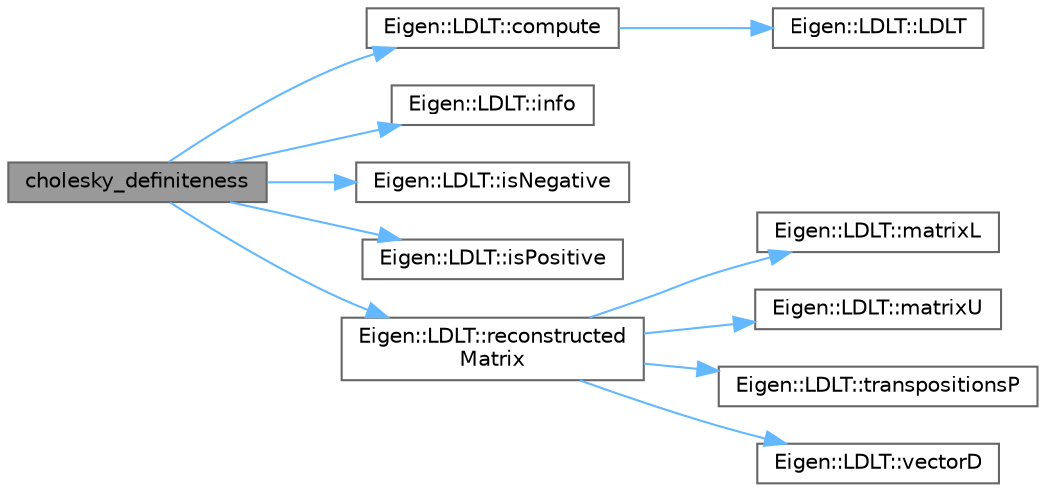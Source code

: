 digraph "cholesky_definiteness"
{
 // LATEX_PDF_SIZE
  bgcolor="transparent";
  edge [fontname=Helvetica,fontsize=10,labelfontname=Helvetica,labelfontsize=10];
  node [fontname=Helvetica,fontsize=10,shape=box,height=0.2,width=0.4];
  rankdir="LR";
  Node1 [id="Node000001",label="cholesky_definiteness",height=0.2,width=0.4,color="gray40", fillcolor="grey60", style="filled", fontcolor="black",tooltip=" "];
  Node1 -> Node2 [id="edge11_Node000001_Node000002",color="steelblue1",style="solid",tooltip=" "];
  Node2 [id="Node000002",label="Eigen::LDLT::compute",height=0.2,width=0.4,color="grey40", fillcolor="white", style="filled",URL="$class_eigen_1_1_l_d_l_t.html#a51fd3495891fc951c15bb63a181827b7",tooltip=" "];
  Node2 -> Node3 [id="edge12_Node000002_Node000003",color="steelblue1",style="solid",tooltip=" "];
  Node3 [id="Node000003",label="Eigen::LDLT::LDLT",height=0.2,width=0.4,color="grey40", fillcolor="white", style="filled",URL="$class_eigen_1_1_l_d_l_t.html#a2e06dedd2651649c5b251fbf9ba4e7d4",tooltip="Default Constructor."];
  Node1 -> Node4 [id="edge13_Node000001_Node000004",color="steelblue1",style="solid",tooltip=" "];
  Node4 [id="Node000004",label="Eigen::LDLT::info",height=0.2,width=0.4,color="grey40", fillcolor="white", style="filled",URL="$class_eigen_1_1_l_d_l_t.html#a6bd6008501a537d2e16ea672a853bf3e",tooltip="Reports whether previous computation was successful."];
  Node1 -> Node5 [id="edge14_Node000001_Node000005",color="steelblue1",style="solid",tooltip=" "];
  Node5 [id="Node000005",label="Eigen::LDLT::isNegative",height=0.2,width=0.4,color="grey40", fillcolor="white", style="filled",URL="$class_eigen_1_1_l_d_l_t.html#aabd3e7aebe844034caca4c62dbe9c1eb",tooltip=" "];
  Node1 -> Node6 [id="edge15_Node000001_Node000006",color="steelblue1",style="solid",tooltip=" "];
  Node6 [id="Node000006",label="Eigen::LDLT::isPositive",height=0.2,width=0.4,color="grey40", fillcolor="white", style="filled",URL="$class_eigen_1_1_l_d_l_t.html#a5e1c6b7ba8d7b82575d6ffdc3bf35bcb",tooltip=" "];
  Node1 -> Node7 [id="edge16_Node000001_Node000007",color="steelblue1",style="solid",tooltip=" "];
  Node7 [id="Node000007",label="Eigen::LDLT::reconstructed\lMatrix",height=0.2,width=0.4,color="grey40", fillcolor="white", style="filled",URL="$class_eigen_1_1_l_d_l_t.html#ae3693372ca29f50d87d324dfadaae148",tooltip=" "];
  Node7 -> Node8 [id="edge17_Node000007_Node000008",color="steelblue1",style="solid",tooltip=" "];
  Node8 [id="Node000008",label="Eigen::LDLT::matrixL",height=0.2,width=0.4,color="grey40", fillcolor="white", style="filled",URL="$class_eigen_1_1_l_d_l_t.html#af0e6a0df5679873b42cf82a372dd8ddb",tooltip=" "];
  Node7 -> Node9 [id="edge18_Node000007_Node000009",color="steelblue1",style="solid",tooltip=" "];
  Node9 [id="Node000009",label="Eigen::LDLT::matrixU",height=0.2,width=0.4,color="grey40", fillcolor="white", style="filled",URL="$class_eigen_1_1_l_d_l_t.html#a54838a2e31e53bbe4dcb78b5e80c8484",tooltip=" "];
  Node7 -> Node10 [id="edge19_Node000007_Node000010",color="steelblue1",style="solid",tooltip=" "];
  Node10 [id="Node000010",label="Eigen::LDLT::transpositionsP",height=0.2,width=0.4,color="grey40", fillcolor="white", style="filled",URL="$class_eigen_1_1_l_d_l_t.html#afc28d80c594fc0b7e385fe46d6596a7e",tooltip=" "];
  Node7 -> Node11 [id="edge20_Node000007_Node000011",color="steelblue1",style="solid",tooltip=" "];
  Node11 [id="Node000011",label="Eigen::LDLT::vectorD",height=0.2,width=0.4,color="grey40", fillcolor="white", style="filled",URL="$class_eigen_1_1_l_d_l_t.html#aaddd3a9ecb0b429578d377d7a48826d8",tooltip=" "];
}
